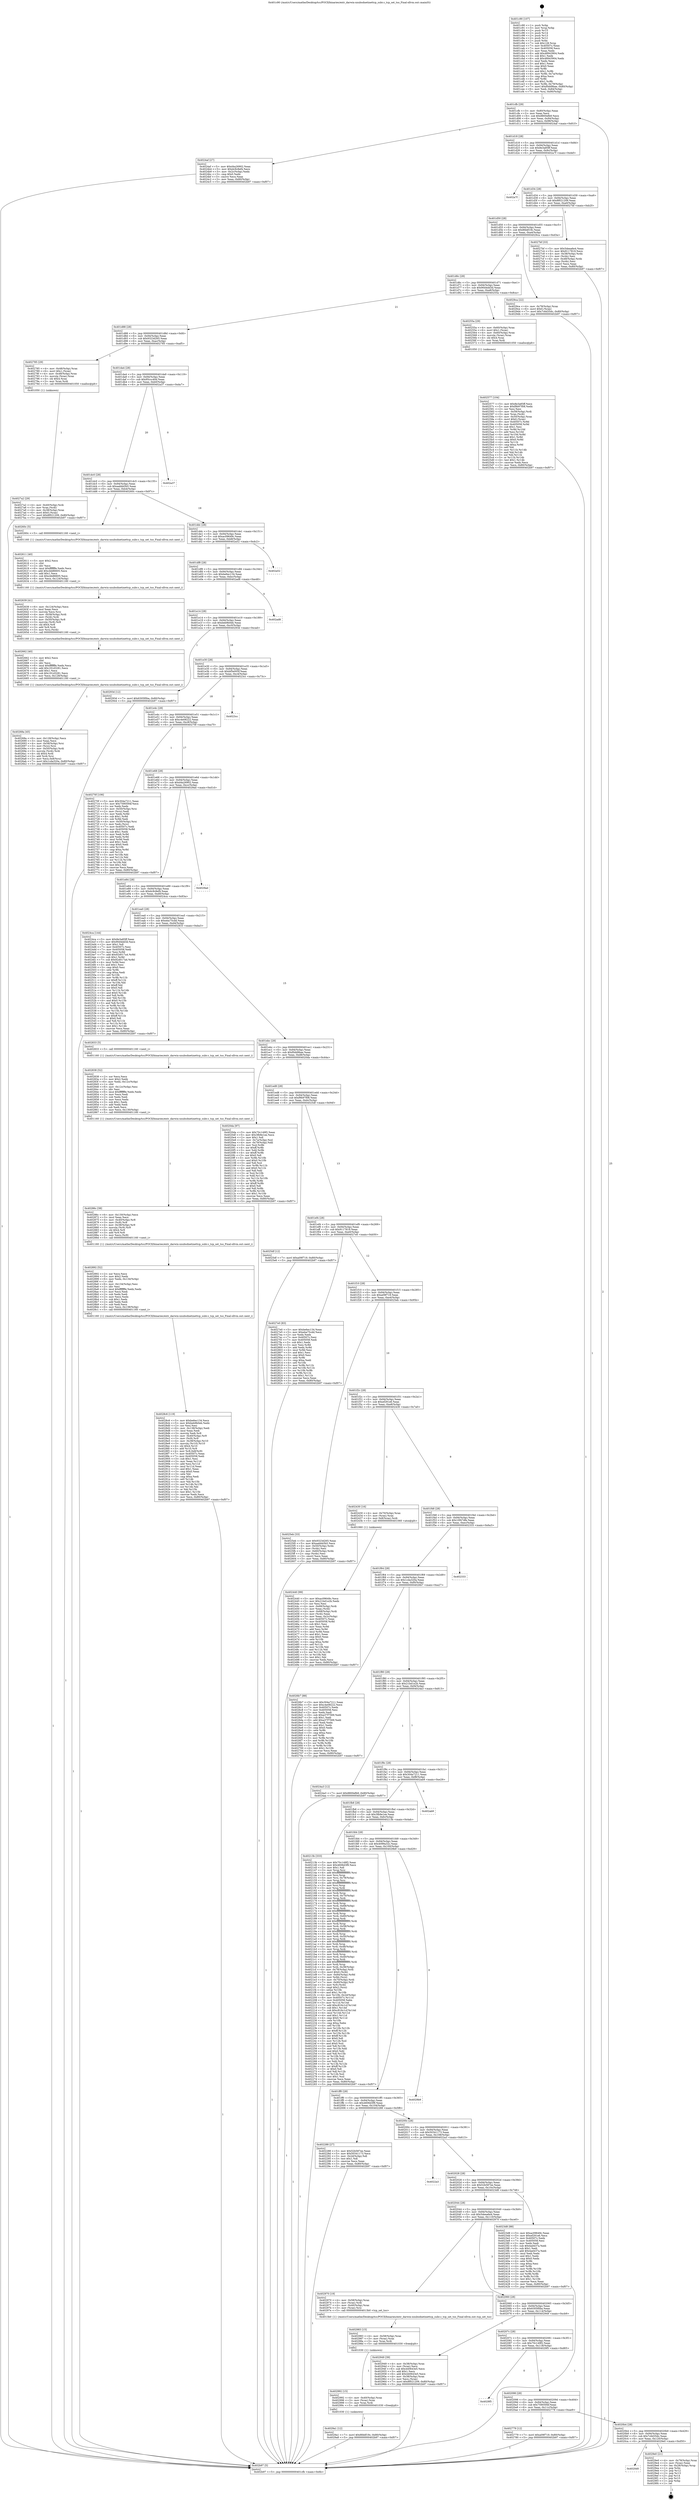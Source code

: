 digraph "0x401c90" {
  label = "0x401c90 (/mnt/c/Users/mathe/Desktop/tcc/POCII/binaries/extr_darwin-xnubsdnetinettcp_subr.c_tcp_set_tso_Final-ollvm.out::main(0))"
  labelloc = "t"
  node[shape=record]

  Entry [label="",width=0.3,height=0.3,shape=circle,fillcolor=black,style=filled]
  "0x401cfb" [label="{
     0x401cfb [29]\l
     | [instrs]\l
     &nbsp;&nbsp;0x401cfb \<+3\>: mov -0x80(%rbp),%eax\l
     &nbsp;&nbsp;0x401cfe \<+2\>: mov %eax,%ecx\l
     &nbsp;&nbsp;0x401d00 \<+6\>: sub $0x8800efb9,%ecx\l
     &nbsp;&nbsp;0x401d06 \<+6\>: mov %eax,-0x94(%rbp)\l
     &nbsp;&nbsp;0x401d0c \<+6\>: mov %ecx,-0x98(%rbp)\l
     &nbsp;&nbsp;0x401d12 \<+6\>: je 00000000004024af \<main+0x81f\>\l
  }"]
  "0x4024af" [label="{
     0x4024af [27]\l
     | [instrs]\l
     &nbsp;&nbsp;0x4024af \<+5\>: mov $0xd4a26902,%eax\l
     &nbsp;&nbsp;0x4024b4 \<+5\>: mov $0xdc9c8ef4,%ecx\l
     &nbsp;&nbsp;0x4024b9 \<+3\>: mov -0x2c(%rbp),%edx\l
     &nbsp;&nbsp;0x4024bc \<+3\>: cmp $0x0,%edx\l
     &nbsp;&nbsp;0x4024bf \<+3\>: cmove %ecx,%eax\l
     &nbsp;&nbsp;0x4024c2 \<+3\>: mov %eax,-0x80(%rbp)\l
     &nbsp;&nbsp;0x4024c5 \<+5\>: jmp 0000000000402b97 \<main+0xf07\>\l
  }"]
  "0x401d18" [label="{
     0x401d18 [28]\l
     | [instrs]\l
     &nbsp;&nbsp;0x401d18 \<+5\>: jmp 0000000000401d1d \<main+0x8d\>\l
     &nbsp;&nbsp;0x401d1d \<+6\>: mov -0x94(%rbp),%eax\l
     &nbsp;&nbsp;0x401d23 \<+5\>: sub $0x8e3a85ff,%eax\l
     &nbsp;&nbsp;0x401d28 \<+6\>: mov %eax,-0x9c(%rbp)\l
     &nbsp;&nbsp;0x401d2e \<+6\>: je 0000000000402a7f \<main+0xdef\>\l
  }"]
  Exit [label="",width=0.3,height=0.3,shape=circle,fillcolor=black,style=filled,peripheries=2]
  "0x402a7f" [label="{
     0x402a7f\l
  }", style=dashed]
  "0x401d34" [label="{
     0x401d34 [28]\l
     | [instrs]\l
     &nbsp;&nbsp;0x401d34 \<+5\>: jmp 0000000000401d39 \<main+0xa9\>\l
     &nbsp;&nbsp;0x401d39 \<+6\>: mov -0x94(%rbp),%eax\l
     &nbsp;&nbsp;0x401d3f \<+5\>: sub $0x8f021209,%eax\l
     &nbsp;&nbsp;0x401d44 \<+6\>: mov %eax,-0xa0(%rbp)\l
     &nbsp;&nbsp;0x401d4a \<+6\>: je 00000000004027bf \<main+0xb2f\>\l
  }"]
  "0x4020d0" [label="{
     0x4020d0\l
  }", style=dashed]
  "0x4027bf" [label="{
     0x4027bf [33]\l
     | [instrs]\l
     &nbsp;&nbsp;0x4027bf \<+5\>: mov $0x5deea6e4,%eax\l
     &nbsp;&nbsp;0x4027c4 \<+5\>: mov $0x9117819,%ecx\l
     &nbsp;&nbsp;0x4027c9 \<+4\>: mov -0x38(%rbp),%rdx\l
     &nbsp;&nbsp;0x4027cd \<+2\>: mov (%rdx),%esi\l
     &nbsp;&nbsp;0x4027cf \<+4\>: mov -0x48(%rbp),%rdx\l
     &nbsp;&nbsp;0x4027d3 \<+2\>: cmp (%rdx),%esi\l
     &nbsp;&nbsp;0x4027d5 \<+3\>: cmovl %ecx,%eax\l
     &nbsp;&nbsp;0x4027d8 \<+3\>: mov %eax,-0x80(%rbp)\l
     &nbsp;&nbsp;0x4027db \<+5\>: jmp 0000000000402b97 \<main+0xf07\>\l
  }"]
  "0x401d50" [label="{
     0x401d50 [28]\l
     | [instrs]\l
     &nbsp;&nbsp;0x401d50 \<+5\>: jmp 0000000000401d55 \<main+0xc5\>\l
     &nbsp;&nbsp;0x401d55 \<+6\>: mov -0x94(%rbp),%eax\l
     &nbsp;&nbsp;0x401d5b \<+5\>: sub $0x8fddf19c,%eax\l
     &nbsp;&nbsp;0x401d60 \<+6\>: mov %eax,-0xa4(%rbp)\l
     &nbsp;&nbsp;0x401d66 \<+6\>: je 00000000004029ca \<main+0xd3a\>\l
  }"]
  "0x4029e0" [label="{
     0x4029e0 [21]\l
     | [instrs]\l
     &nbsp;&nbsp;0x4029e0 \<+4\>: mov -0x78(%rbp),%rax\l
     &nbsp;&nbsp;0x4029e4 \<+2\>: mov (%rax),%eax\l
     &nbsp;&nbsp;0x4029e6 \<+4\>: lea -0x28(%rbp),%rsp\l
     &nbsp;&nbsp;0x4029ea \<+1\>: pop %rbx\l
     &nbsp;&nbsp;0x4029eb \<+2\>: pop %r12\l
     &nbsp;&nbsp;0x4029ed \<+2\>: pop %r13\l
     &nbsp;&nbsp;0x4029ef \<+2\>: pop %r14\l
     &nbsp;&nbsp;0x4029f1 \<+2\>: pop %r15\l
     &nbsp;&nbsp;0x4029f3 \<+1\>: pop %rbp\l
     &nbsp;&nbsp;0x4029f4 \<+1\>: ret\l
  }"]
  "0x4029ca" [label="{
     0x4029ca [22]\l
     | [instrs]\l
     &nbsp;&nbsp;0x4029ca \<+4\>: mov -0x78(%rbp),%rax\l
     &nbsp;&nbsp;0x4029ce \<+6\>: movl $0x0,(%rax)\l
     &nbsp;&nbsp;0x4029d4 \<+7\>: movl $0x7c6d35dc,-0x80(%rbp)\l
     &nbsp;&nbsp;0x4029db \<+5\>: jmp 0000000000402b97 \<main+0xf07\>\l
  }"]
  "0x401d6c" [label="{
     0x401d6c [28]\l
     | [instrs]\l
     &nbsp;&nbsp;0x401d6c \<+5\>: jmp 0000000000401d71 \<main+0xe1\>\l
     &nbsp;&nbsp;0x401d71 \<+6\>: mov -0x94(%rbp),%eax\l
     &nbsp;&nbsp;0x401d77 \<+5\>: sub $0x90d4dd3d,%eax\l
     &nbsp;&nbsp;0x401d7c \<+6\>: mov %eax,-0xa8(%rbp)\l
     &nbsp;&nbsp;0x401d82 \<+6\>: je 000000000040255a \<main+0x8ca\>\l
  }"]
  "0x4029a1" [label="{
     0x4029a1 [12]\l
     | [instrs]\l
     &nbsp;&nbsp;0x4029a1 \<+7\>: movl $0x8fddf19c,-0x80(%rbp)\l
     &nbsp;&nbsp;0x4029a8 \<+5\>: jmp 0000000000402b97 \<main+0xf07\>\l
  }"]
  "0x40255a" [label="{
     0x40255a [29]\l
     | [instrs]\l
     &nbsp;&nbsp;0x40255a \<+4\>: mov -0x60(%rbp),%rax\l
     &nbsp;&nbsp;0x40255e \<+6\>: movl $0x1,(%rax)\l
     &nbsp;&nbsp;0x402564 \<+4\>: mov -0x60(%rbp),%rax\l
     &nbsp;&nbsp;0x402568 \<+3\>: movslq (%rax),%rax\l
     &nbsp;&nbsp;0x40256b \<+4\>: shl $0x4,%rax\l
     &nbsp;&nbsp;0x40256f \<+3\>: mov %rax,%rdi\l
     &nbsp;&nbsp;0x402572 \<+5\>: call 0000000000401050 \<malloc@plt\>\l
     | [calls]\l
     &nbsp;&nbsp;0x401050 \{1\} (unknown)\l
  }"]
  "0x401d88" [label="{
     0x401d88 [28]\l
     | [instrs]\l
     &nbsp;&nbsp;0x401d88 \<+5\>: jmp 0000000000401d8d \<main+0xfd\>\l
     &nbsp;&nbsp;0x401d8d \<+6\>: mov -0x94(%rbp),%eax\l
     &nbsp;&nbsp;0x401d93 \<+5\>: sub $0x9323d265,%eax\l
     &nbsp;&nbsp;0x401d98 \<+6\>: mov %eax,-0xac(%rbp)\l
     &nbsp;&nbsp;0x401d9e \<+6\>: je 0000000000402785 \<main+0xaf5\>\l
  }"]
  "0x402992" [label="{
     0x402992 [15]\l
     | [instrs]\l
     &nbsp;&nbsp;0x402992 \<+4\>: mov -0x40(%rbp),%rax\l
     &nbsp;&nbsp;0x402996 \<+3\>: mov (%rax),%rax\l
     &nbsp;&nbsp;0x402999 \<+3\>: mov %rax,%rdi\l
     &nbsp;&nbsp;0x40299c \<+5\>: call 0000000000401030 \<free@plt\>\l
     | [calls]\l
     &nbsp;&nbsp;0x401030 \{1\} (unknown)\l
  }"]
  "0x402785" [label="{
     0x402785 [29]\l
     | [instrs]\l
     &nbsp;&nbsp;0x402785 \<+4\>: mov -0x48(%rbp),%rax\l
     &nbsp;&nbsp;0x402789 \<+6\>: movl $0x1,(%rax)\l
     &nbsp;&nbsp;0x40278f \<+4\>: mov -0x48(%rbp),%rax\l
     &nbsp;&nbsp;0x402793 \<+3\>: movslq (%rax),%rax\l
     &nbsp;&nbsp;0x402796 \<+4\>: shl $0x4,%rax\l
     &nbsp;&nbsp;0x40279a \<+3\>: mov %rax,%rdi\l
     &nbsp;&nbsp;0x40279d \<+5\>: call 0000000000401050 \<malloc@plt\>\l
     | [calls]\l
     &nbsp;&nbsp;0x401050 \{1\} (unknown)\l
  }"]
  "0x401da4" [label="{
     0x401da4 [28]\l
     | [instrs]\l
     &nbsp;&nbsp;0x401da4 \<+5\>: jmp 0000000000401da9 \<main+0x119\>\l
     &nbsp;&nbsp;0x401da9 \<+6\>: mov -0x94(%rbp),%eax\l
     &nbsp;&nbsp;0x401daf \<+5\>: sub $0x95ccc40d,%eax\l
     &nbsp;&nbsp;0x401db4 \<+6\>: mov %eax,-0xb0(%rbp)\l
     &nbsp;&nbsp;0x401dba \<+6\>: je 0000000000402a37 \<main+0xda7\>\l
  }"]
  "0x402983" [label="{
     0x402983 [15]\l
     | [instrs]\l
     &nbsp;&nbsp;0x402983 \<+4\>: mov -0x58(%rbp),%rax\l
     &nbsp;&nbsp;0x402987 \<+3\>: mov (%rax),%rax\l
     &nbsp;&nbsp;0x40298a \<+3\>: mov %rax,%rdi\l
     &nbsp;&nbsp;0x40298d \<+5\>: call 0000000000401030 \<free@plt\>\l
     | [calls]\l
     &nbsp;&nbsp;0x401030 \{1\} (unknown)\l
  }"]
  "0x402a37" [label="{
     0x402a37\l
  }", style=dashed]
  "0x401dc0" [label="{
     0x401dc0 [28]\l
     | [instrs]\l
     &nbsp;&nbsp;0x401dc0 \<+5\>: jmp 0000000000401dc5 \<main+0x135\>\l
     &nbsp;&nbsp;0x401dc5 \<+6\>: mov -0x94(%rbp),%eax\l
     &nbsp;&nbsp;0x401dcb \<+5\>: sub $0xaabbb5b5,%eax\l
     &nbsp;&nbsp;0x401dd0 \<+6\>: mov %eax,-0xb4(%rbp)\l
     &nbsp;&nbsp;0x401dd6 \<+6\>: je 000000000040260c \<main+0x97c\>\l
  }"]
  "0x4028c6" [label="{
     0x4028c6 [119]\l
     | [instrs]\l
     &nbsp;&nbsp;0x4028c6 \<+5\>: mov $0xbe6ec134,%ecx\l
     &nbsp;&nbsp;0x4028cb \<+5\>: mov $0xbeb9b0eb,%edx\l
     &nbsp;&nbsp;0x4028d0 \<+2\>: xor %esi,%esi\l
     &nbsp;&nbsp;0x4028d2 \<+6\>: mov -0x138(%rbp),%edi\l
     &nbsp;&nbsp;0x4028d8 \<+3\>: imul %eax,%edi\l
     &nbsp;&nbsp;0x4028db \<+3\>: movslq %edi,%r8\l
     &nbsp;&nbsp;0x4028de \<+4\>: mov -0x40(%rbp),%r9\l
     &nbsp;&nbsp;0x4028e2 \<+3\>: mov (%r9),%r9\l
     &nbsp;&nbsp;0x4028e5 \<+4\>: mov -0x38(%rbp),%r10\l
     &nbsp;&nbsp;0x4028e9 \<+3\>: movslq (%r10),%r10\l
     &nbsp;&nbsp;0x4028ec \<+4\>: shl $0x4,%r10\l
     &nbsp;&nbsp;0x4028f0 \<+3\>: add %r10,%r9\l
     &nbsp;&nbsp;0x4028f3 \<+4\>: mov %r8,0x8(%r9)\l
     &nbsp;&nbsp;0x4028f7 \<+7\>: mov 0x40507c,%eax\l
     &nbsp;&nbsp;0x4028fe \<+7\>: mov 0x405058,%edi\l
     &nbsp;&nbsp;0x402905 \<+3\>: sub $0x1,%esi\l
     &nbsp;&nbsp;0x402908 \<+3\>: mov %eax,%r11d\l
     &nbsp;&nbsp;0x40290b \<+3\>: add %esi,%r11d\l
     &nbsp;&nbsp;0x40290e \<+4\>: imul %r11d,%eax\l
     &nbsp;&nbsp;0x402912 \<+3\>: and $0x1,%eax\l
     &nbsp;&nbsp;0x402915 \<+3\>: cmp $0x0,%eax\l
     &nbsp;&nbsp;0x402918 \<+3\>: sete %bl\l
     &nbsp;&nbsp;0x40291b \<+3\>: cmp $0xa,%edi\l
     &nbsp;&nbsp;0x40291e \<+4\>: setl %r14b\l
     &nbsp;&nbsp;0x402922 \<+3\>: mov %bl,%r15b\l
     &nbsp;&nbsp;0x402925 \<+3\>: and %r14b,%r15b\l
     &nbsp;&nbsp;0x402928 \<+3\>: xor %r14b,%bl\l
     &nbsp;&nbsp;0x40292b \<+3\>: or %bl,%r15b\l
     &nbsp;&nbsp;0x40292e \<+4\>: test $0x1,%r15b\l
     &nbsp;&nbsp;0x402932 \<+3\>: cmovne %edx,%ecx\l
     &nbsp;&nbsp;0x402935 \<+3\>: mov %ecx,-0x80(%rbp)\l
     &nbsp;&nbsp;0x402938 \<+5\>: jmp 0000000000402b97 \<main+0xf07\>\l
  }"]
  "0x40260c" [label="{
     0x40260c [5]\l
     | [instrs]\l
     &nbsp;&nbsp;0x40260c \<+5\>: call 0000000000401160 \<next_i\>\l
     | [calls]\l
     &nbsp;&nbsp;0x401160 \{1\} (/mnt/c/Users/mathe/Desktop/tcc/POCII/binaries/extr_darwin-xnubsdnetinettcp_subr.c_tcp_set_tso_Final-ollvm.out::next_i)\l
  }"]
  "0x401ddc" [label="{
     0x401ddc [28]\l
     | [instrs]\l
     &nbsp;&nbsp;0x401ddc \<+5\>: jmp 0000000000401de1 \<main+0x151\>\l
     &nbsp;&nbsp;0x401de1 \<+6\>: mov -0x94(%rbp),%eax\l
     &nbsp;&nbsp;0x401de7 \<+5\>: sub $0xac09649c,%eax\l
     &nbsp;&nbsp;0x401dec \<+6\>: mov %eax,-0xb8(%rbp)\l
     &nbsp;&nbsp;0x401df2 \<+6\>: je 0000000000402a52 \<main+0xdc2\>\l
  }"]
  "0x402892" [label="{
     0x402892 [52]\l
     | [instrs]\l
     &nbsp;&nbsp;0x402892 \<+2\>: xor %ecx,%ecx\l
     &nbsp;&nbsp;0x402894 \<+5\>: mov $0x2,%edx\l
     &nbsp;&nbsp;0x402899 \<+6\>: mov %edx,-0x134(%rbp)\l
     &nbsp;&nbsp;0x40289f \<+1\>: cltd\l
     &nbsp;&nbsp;0x4028a0 \<+6\>: mov -0x134(%rbp),%esi\l
     &nbsp;&nbsp;0x4028a6 \<+2\>: idiv %esi\l
     &nbsp;&nbsp;0x4028a8 \<+6\>: imul $0xfffffffe,%edx,%edx\l
     &nbsp;&nbsp;0x4028ae \<+2\>: mov %ecx,%edi\l
     &nbsp;&nbsp;0x4028b0 \<+2\>: sub %edx,%edi\l
     &nbsp;&nbsp;0x4028b2 \<+2\>: mov %ecx,%edx\l
     &nbsp;&nbsp;0x4028b4 \<+3\>: sub $0x1,%edx\l
     &nbsp;&nbsp;0x4028b7 \<+2\>: add %edx,%edi\l
     &nbsp;&nbsp;0x4028b9 \<+2\>: sub %edi,%ecx\l
     &nbsp;&nbsp;0x4028bb \<+6\>: mov %ecx,-0x138(%rbp)\l
     &nbsp;&nbsp;0x4028c1 \<+5\>: call 0000000000401160 \<next_i\>\l
     | [calls]\l
     &nbsp;&nbsp;0x401160 \{1\} (/mnt/c/Users/mathe/Desktop/tcc/POCII/binaries/extr_darwin-xnubsdnetinettcp_subr.c_tcp_set_tso_Final-ollvm.out::next_i)\l
  }"]
  "0x402a52" [label="{
     0x402a52\l
  }", style=dashed]
  "0x401df8" [label="{
     0x401df8 [28]\l
     | [instrs]\l
     &nbsp;&nbsp;0x401df8 \<+5\>: jmp 0000000000401dfd \<main+0x16d\>\l
     &nbsp;&nbsp;0x401dfd \<+6\>: mov -0x94(%rbp),%eax\l
     &nbsp;&nbsp;0x401e03 \<+5\>: sub $0xbe6ec134,%eax\l
     &nbsp;&nbsp;0x401e08 \<+6\>: mov %eax,-0xbc(%rbp)\l
     &nbsp;&nbsp;0x401e0e \<+6\>: je 0000000000402ad8 \<main+0xe48\>\l
  }"]
  "0x40286c" [label="{
     0x40286c [38]\l
     | [instrs]\l
     &nbsp;&nbsp;0x40286c \<+6\>: mov -0x130(%rbp),%ecx\l
     &nbsp;&nbsp;0x402872 \<+3\>: imul %eax,%ecx\l
     &nbsp;&nbsp;0x402875 \<+4\>: mov -0x40(%rbp),%r8\l
     &nbsp;&nbsp;0x402879 \<+3\>: mov (%r8),%r8\l
     &nbsp;&nbsp;0x40287c \<+4\>: mov -0x38(%rbp),%r9\l
     &nbsp;&nbsp;0x402880 \<+3\>: movslq (%r9),%r9\l
     &nbsp;&nbsp;0x402883 \<+4\>: shl $0x4,%r9\l
     &nbsp;&nbsp;0x402887 \<+3\>: add %r9,%r8\l
     &nbsp;&nbsp;0x40288a \<+3\>: mov %ecx,(%r8)\l
     &nbsp;&nbsp;0x40288d \<+5\>: call 0000000000401160 \<next_i\>\l
     | [calls]\l
     &nbsp;&nbsp;0x401160 \{1\} (/mnt/c/Users/mathe/Desktop/tcc/POCII/binaries/extr_darwin-xnubsdnetinettcp_subr.c_tcp_set_tso_Final-ollvm.out::next_i)\l
  }"]
  "0x402ad8" [label="{
     0x402ad8\l
  }", style=dashed]
  "0x401e14" [label="{
     0x401e14 [28]\l
     | [instrs]\l
     &nbsp;&nbsp;0x401e14 \<+5\>: jmp 0000000000401e19 \<main+0x189\>\l
     &nbsp;&nbsp;0x401e19 \<+6\>: mov -0x94(%rbp),%eax\l
     &nbsp;&nbsp;0x401e1f \<+5\>: sub $0xbeb9b0eb,%eax\l
     &nbsp;&nbsp;0x401e24 \<+6\>: mov %eax,-0xc0(%rbp)\l
     &nbsp;&nbsp;0x401e2a \<+6\>: je 000000000040293d \<main+0xcad\>\l
  }"]
  "0x402838" [label="{
     0x402838 [52]\l
     | [instrs]\l
     &nbsp;&nbsp;0x402838 \<+2\>: xor %ecx,%ecx\l
     &nbsp;&nbsp;0x40283a \<+5\>: mov $0x2,%edx\l
     &nbsp;&nbsp;0x40283f \<+6\>: mov %edx,-0x12c(%rbp)\l
     &nbsp;&nbsp;0x402845 \<+1\>: cltd\l
     &nbsp;&nbsp;0x402846 \<+6\>: mov -0x12c(%rbp),%esi\l
     &nbsp;&nbsp;0x40284c \<+2\>: idiv %esi\l
     &nbsp;&nbsp;0x40284e \<+6\>: imul $0xfffffffe,%edx,%edx\l
     &nbsp;&nbsp;0x402854 \<+2\>: mov %ecx,%edi\l
     &nbsp;&nbsp;0x402856 \<+2\>: sub %edx,%edi\l
     &nbsp;&nbsp;0x402858 \<+2\>: mov %ecx,%edx\l
     &nbsp;&nbsp;0x40285a \<+3\>: sub $0x1,%edx\l
     &nbsp;&nbsp;0x40285d \<+2\>: add %edx,%edi\l
     &nbsp;&nbsp;0x40285f \<+2\>: sub %edi,%ecx\l
     &nbsp;&nbsp;0x402861 \<+6\>: mov %ecx,-0x130(%rbp)\l
     &nbsp;&nbsp;0x402867 \<+5\>: call 0000000000401160 \<next_i\>\l
     | [calls]\l
     &nbsp;&nbsp;0x401160 \{1\} (/mnt/c/Users/mathe/Desktop/tcc/POCII/binaries/extr_darwin-xnubsdnetinettcp_subr.c_tcp_set_tso_Final-ollvm.out::next_i)\l
  }"]
  "0x40293d" [label="{
     0x40293d [12]\l
     | [instrs]\l
     &nbsp;&nbsp;0x40293d \<+7\>: movl $0x6305f0ba,-0x80(%rbp)\l
     &nbsp;&nbsp;0x402944 \<+5\>: jmp 0000000000402b97 \<main+0xf07\>\l
  }"]
  "0x401e30" [label="{
     0x401e30 [28]\l
     | [instrs]\l
     &nbsp;&nbsp;0x401e30 \<+5\>: jmp 0000000000401e35 \<main+0x1a5\>\l
     &nbsp;&nbsp;0x401e35 \<+6\>: mov -0x94(%rbp),%eax\l
     &nbsp;&nbsp;0x401e3b \<+5\>: sub $0xbf5e005f,%eax\l
     &nbsp;&nbsp;0x401e40 \<+6\>: mov %eax,-0xc4(%rbp)\l
     &nbsp;&nbsp;0x401e46 \<+6\>: je 00000000004023cc \<main+0x73c\>\l
  }"]
  "0x4027a2" [label="{
     0x4027a2 [29]\l
     | [instrs]\l
     &nbsp;&nbsp;0x4027a2 \<+4\>: mov -0x40(%rbp),%rdi\l
     &nbsp;&nbsp;0x4027a6 \<+3\>: mov %rax,(%rdi)\l
     &nbsp;&nbsp;0x4027a9 \<+4\>: mov -0x38(%rbp),%rax\l
     &nbsp;&nbsp;0x4027ad \<+6\>: movl $0x0,(%rax)\l
     &nbsp;&nbsp;0x4027b3 \<+7\>: movl $0x8f021209,-0x80(%rbp)\l
     &nbsp;&nbsp;0x4027ba \<+5\>: jmp 0000000000402b97 \<main+0xf07\>\l
  }"]
  "0x4023cc" [label="{
     0x4023cc\l
  }", style=dashed]
  "0x401e4c" [label="{
     0x401e4c [28]\l
     | [instrs]\l
     &nbsp;&nbsp;0x401e4c \<+5\>: jmp 0000000000401e51 \<main+0x1c1\>\l
     &nbsp;&nbsp;0x401e51 \<+6\>: mov -0x94(%rbp),%eax\l
     &nbsp;&nbsp;0x401e57 \<+5\>: sub $0xc4e08222,%eax\l
     &nbsp;&nbsp;0x401e5c \<+6\>: mov %eax,-0xc8(%rbp)\l
     &nbsp;&nbsp;0x401e62 \<+6\>: je 000000000040270f \<main+0xa7f\>\l
  }"]
  "0x4020b4" [label="{
     0x4020b4 [28]\l
     | [instrs]\l
     &nbsp;&nbsp;0x4020b4 \<+5\>: jmp 00000000004020b9 \<main+0x429\>\l
     &nbsp;&nbsp;0x4020b9 \<+6\>: mov -0x94(%rbp),%eax\l
     &nbsp;&nbsp;0x4020bf \<+5\>: sub $0x7c6d35dc,%eax\l
     &nbsp;&nbsp;0x4020c4 \<+6\>: mov %eax,-0x120(%rbp)\l
     &nbsp;&nbsp;0x4020ca \<+6\>: je 00000000004029e0 \<main+0xd50\>\l
  }"]
  "0x40270f" [label="{
     0x40270f [106]\l
     | [instrs]\l
     &nbsp;&nbsp;0x40270f \<+5\>: mov $0x304a7211,%eax\l
     &nbsp;&nbsp;0x402714 \<+5\>: mov $0x7590594f,%ecx\l
     &nbsp;&nbsp;0x402719 \<+2\>: xor %edx,%edx\l
     &nbsp;&nbsp;0x40271b \<+4\>: mov -0x50(%rbp),%rsi\l
     &nbsp;&nbsp;0x40271f \<+2\>: mov (%rsi),%edi\l
     &nbsp;&nbsp;0x402721 \<+3\>: mov %edx,%r8d\l
     &nbsp;&nbsp;0x402724 \<+4\>: sub $0x1,%r8d\l
     &nbsp;&nbsp;0x402728 \<+3\>: sub %r8d,%edi\l
     &nbsp;&nbsp;0x40272b \<+4\>: mov -0x50(%rbp),%rsi\l
     &nbsp;&nbsp;0x40272f \<+2\>: mov %edi,(%rsi)\l
     &nbsp;&nbsp;0x402731 \<+7\>: mov 0x40507c,%edi\l
     &nbsp;&nbsp;0x402738 \<+8\>: mov 0x405058,%r8d\l
     &nbsp;&nbsp;0x402740 \<+3\>: sub $0x1,%edx\l
     &nbsp;&nbsp;0x402743 \<+3\>: mov %edi,%r9d\l
     &nbsp;&nbsp;0x402746 \<+3\>: add %edx,%r9d\l
     &nbsp;&nbsp;0x402749 \<+4\>: imul %r9d,%edi\l
     &nbsp;&nbsp;0x40274d \<+3\>: and $0x1,%edi\l
     &nbsp;&nbsp;0x402750 \<+3\>: cmp $0x0,%edi\l
     &nbsp;&nbsp;0x402753 \<+4\>: sete %r10b\l
     &nbsp;&nbsp;0x402757 \<+4\>: cmp $0xa,%r8d\l
     &nbsp;&nbsp;0x40275b \<+4\>: setl %r11b\l
     &nbsp;&nbsp;0x40275f \<+3\>: mov %r10b,%bl\l
     &nbsp;&nbsp;0x402762 \<+3\>: and %r11b,%bl\l
     &nbsp;&nbsp;0x402765 \<+3\>: xor %r11b,%r10b\l
     &nbsp;&nbsp;0x402768 \<+3\>: or %r10b,%bl\l
     &nbsp;&nbsp;0x40276b \<+3\>: test $0x1,%bl\l
     &nbsp;&nbsp;0x40276e \<+3\>: cmovne %ecx,%eax\l
     &nbsp;&nbsp;0x402771 \<+3\>: mov %eax,-0x80(%rbp)\l
     &nbsp;&nbsp;0x402774 \<+5\>: jmp 0000000000402b97 \<main+0xf07\>\l
  }"]
  "0x401e68" [label="{
     0x401e68 [28]\l
     | [instrs]\l
     &nbsp;&nbsp;0x401e68 \<+5\>: jmp 0000000000401e6d \<main+0x1dd\>\l
     &nbsp;&nbsp;0x401e6d \<+6\>: mov -0x94(%rbp),%eax\l
     &nbsp;&nbsp;0x401e73 \<+5\>: sub $0xd4a26902,%eax\l
     &nbsp;&nbsp;0x401e78 \<+6\>: mov %eax,-0xcc(%rbp)\l
     &nbsp;&nbsp;0x401e7e \<+6\>: je 00000000004029ad \<main+0xd1d\>\l
  }"]
  "0x402779" [label="{
     0x402779 [12]\l
     | [instrs]\l
     &nbsp;&nbsp;0x402779 \<+7\>: movl $0xa09f719,-0x80(%rbp)\l
     &nbsp;&nbsp;0x402780 \<+5\>: jmp 0000000000402b97 \<main+0xf07\>\l
  }"]
  "0x4029ad" [label="{
     0x4029ad\l
  }", style=dashed]
  "0x401e84" [label="{
     0x401e84 [28]\l
     | [instrs]\l
     &nbsp;&nbsp;0x401e84 \<+5\>: jmp 0000000000401e89 \<main+0x1f9\>\l
     &nbsp;&nbsp;0x401e89 \<+6\>: mov -0x94(%rbp),%eax\l
     &nbsp;&nbsp;0x401e8f \<+5\>: sub $0xdc9c8ef4,%eax\l
     &nbsp;&nbsp;0x401e94 \<+6\>: mov %eax,-0xd0(%rbp)\l
     &nbsp;&nbsp;0x401e9a \<+6\>: je 00000000004024ca \<main+0x83a\>\l
  }"]
  "0x402098" [label="{
     0x402098 [28]\l
     | [instrs]\l
     &nbsp;&nbsp;0x402098 \<+5\>: jmp 000000000040209d \<main+0x40d\>\l
     &nbsp;&nbsp;0x40209d \<+6\>: mov -0x94(%rbp),%eax\l
     &nbsp;&nbsp;0x4020a3 \<+5\>: sub $0x7590594f,%eax\l
     &nbsp;&nbsp;0x4020a8 \<+6\>: mov %eax,-0x11c(%rbp)\l
     &nbsp;&nbsp;0x4020ae \<+6\>: je 0000000000402779 \<main+0xae9\>\l
  }"]
  "0x4024ca" [label="{
     0x4024ca [144]\l
     | [instrs]\l
     &nbsp;&nbsp;0x4024ca \<+5\>: mov $0x8e3a85ff,%eax\l
     &nbsp;&nbsp;0x4024cf \<+5\>: mov $0x90d4dd3d,%ecx\l
     &nbsp;&nbsp;0x4024d4 \<+2\>: mov $0x1,%dl\l
     &nbsp;&nbsp;0x4024d6 \<+7\>: mov 0x40507c,%esi\l
     &nbsp;&nbsp;0x4024dd \<+7\>: mov 0x405058,%edi\l
     &nbsp;&nbsp;0x4024e4 \<+3\>: mov %esi,%r8d\l
     &nbsp;&nbsp;0x4024e7 \<+7\>: add $0x92d017a4,%r8d\l
     &nbsp;&nbsp;0x4024ee \<+4\>: sub $0x1,%r8d\l
     &nbsp;&nbsp;0x4024f2 \<+7\>: sub $0x92d017a4,%r8d\l
     &nbsp;&nbsp;0x4024f9 \<+4\>: imul %r8d,%esi\l
     &nbsp;&nbsp;0x4024fd \<+3\>: and $0x1,%esi\l
     &nbsp;&nbsp;0x402500 \<+3\>: cmp $0x0,%esi\l
     &nbsp;&nbsp;0x402503 \<+4\>: sete %r9b\l
     &nbsp;&nbsp;0x402507 \<+3\>: cmp $0xa,%edi\l
     &nbsp;&nbsp;0x40250a \<+4\>: setl %r10b\l
     &nbsp;&nbsp;0x40250e \<+3\>: mov %r9b,%r11b\l
     &nbsp;&nbsp;0x402511 \<+4\>: xor $0xff,%r11b\l
     &nbsp;&nbsp;0x402515 \<+3\>: mov %r10b,%bl\l
     &nbsp;&nbsp;0x402518 \<+3\>: xor $0xff,%bl\l
     &nbsp;&nbsp;0x40251b \<+3\>: xor $0x0,%dl\l
     &nbsp;&nbsp;0x40251e \<+3\>: mov %r11b,%r14b\l
     &nbsp;&nbsp;0x402521 \<+4\>: and $0x0,%r14b\l
     &nbsp;&nbsp;0x402525 \<+3\>: and %dl,%r9b\l
     &nbsp;&nbsp;0x402528 \<+3\>: mov %bl,%r15b\l
     &nbsp;&nbsp;0x40252b \<+4\>: and $0x0,%r15b\l
     &nbsp;&nbsp;0x40252f \<+3\>: and %dl,%r10b\l
     &nbsp;&nbsp;0x402532 \<+3\>: or %r9b,%r14b\l
     &nbsp;&nbsp;0x402535 \<+3\>: or %r10b,%r15b\l
     &nbsp;&nbsp;0x402538 \<+3\>: xor %r15b,%r14b\l
     &nbsp;&nbsp;0x40253b \<+3\>: or %bl,%r11b\l
     &nbsp;&nbsp;0x40253e \<+4\>: xor $0xff,%r11b\l
     &nbsp;&nbsp;0x402542 \<+3\>: or $0x0,%dl\l
     &nbsp;&nbsp;0x402545 \<+3\>: and %dl,%r11b\l
     &nbsp;&nbsp;0x402548 \<+3\>: or %r11b,%r14b\l
     &nbsp;&nbsp;0x40254b \<+4\>: test $0x1,%r14b\l
     &nbsp;&nbsp;0x40254f \<+3\>: cmovne %ecx,%eax\l
     &nbsp;&nbsp;0x402552 \<+3\>: mov %eax,-0x80(%rbp)\l
     &nbsp;&nbsp;0x402555 \<+5\>: jmp 0000000000402b97 \<main+0xf07\>\l
  }"]
  "0x401ea0" [label="{
     0x401ea0 [28]\l
     | [instrs]\l
     &nbsp;&nbsp;0x401ea0 \<+5\>: jmp 0000000000401ea5 \<main+0x215\>\l
     &nbsp;&nbsp;0x401ea5 \<+6\>: mov -0x94(%rbp),%eax\l
     &nbsp;&nbsp;0x401eab \<+5\>: sub $0xeba75cdd,%eax\l
     &nbsp;&nbsp;0x401eb0 \<+6\>: mov %eax,-0xd4(%rbp)\l
     &nbsp;&nbsp;0x401eb6 \<+6\>: je 0000000000402833 \<main+0xba3\>\l
  }"]
  "0x4029f5" [label="{
     0x4029f5\l
  }", style=dashed]
  "0x402833" [label="{
     0x402833 [5]\l
     | [instrs]\l
     &nbsp;&nbsp;0x402833 \<+5\>: call 0000000000401160 \<next_i\>\l
     | [calls]\l
     &nbsp;&nbsp;0x401160 \{1\} (/mnt/c/Users/mathe/Desktop/tcc/POCII/binaries/extr_darwin-xnubsdnetinettcp_subr.c_tcp_set_tso_Final-ollvm.out::next_i)\l
  }"]
  "0x401ebc" [label="{
     0x401ebc [28]\l
     | [instrs]\l
     &nbsp;&nbsp;0x401ebc \<+5\>: jmp 0000000000401ec1 \<main+0x231\>\l
     &nbsp;&nbsp;0x401ec1 \<+6\>: mov -0x94(%rbp),%eax\l
     &nbsp;&nbsp;0x401ec7 \<+5\>: sub $0xf0dd9bae,%eax\l
     &nbsp;&nbsp;0x401ecc \<+6\>: mov %eax,-0xd8(%rbp)\l
     &nbsp;&nbsp;0x401ed2 \<+6\>: je 00000000004020da \<main+0x44a\>\l
  }"]
  "0x40207c" [label="{
     0x40207c [28]\l
     | [instrs]\l
     &nbsp;&nbsp;0x40207c \<+5\>: jmp 0000000000402081 \<main+0x3f1\>\l
     &nbsp;&nbsp;0x402081 \<+6\>: mov -0x94(%rbp),%eax\l
     &nbsp;&nbsp;0x402087 \<+5\>: sub $0x70c149f2,%eax\l
     &nbsp;&nbsp;0x40208c \<+6\>: mov %eax,-0x118(%rbp)\l
     &nbsp;&nbsp;0x402092 \<+6\>: je 00000000004029f5 \<main+0xd65\>\l
  }"]
  "0x4020da" [label="{
     0x4020da [97]\l
     | [instrs]\l
     &nbsp;&nbsp;0x4020da \<+5\>: mov $0x70c149f2,%eax\l
     &nbsp;&nbsp;0x4020df \<+5\>: mov $0x3fb9e1ee,%ecx\l
     &nbsp;&nbsp;0x4020e4 \<+2\>: mov $0x1,%dl\l
     &nbsp;&nbsp;0x4020e6 \<+4\>: mov -0x7a(%rbp),%sil\l
     &nbsp;&nbsp;0x4020ea \<+4\>: mov -0x79(%rbp),%dil\l
     &nbsp;&nbsp;0x4020ee \<+3\>: mov %sil,%r8b\l
     &nbsp;&nbsp;0x4020f1 \<+4\>: xor $0xff,%r8b\l
     &nbsp;&nbsp;0x4020f5 \<+3\>: mov %dil,%r9b\l
     &nbsp;&nbsp;0x4020f8 \<+4\>: xor $0xff,%r9b\l
     &nbsp;&nbsp;0x4020fc \<+3\>: xor $0x0,%dl\l
     &nbsp;&nbsp;0x4020ff \<+3\>: mov %r8b,%r10b\l
     &nbsp;&nbsp;0x402102 \<+4\>: and $0x0,%r10b\l
     &nbsp;&nbsp;0x402106 \<+3\>: and %dl,%sil\l
     &nbsp;&nbsp;0x402109 \<+3\>: mov %r9b,%r11b\l
     &nbsp;&nbsp;0x40210c \<+4\>: and $0x0,%r11b\l
     &nbsp;&nbsp;0x402110 \<+3\>: and %dl,%dil\l
     &nbsp;&nbsp;0x402113 \<+3\>: or %sil,%r10b\l
     &nbsp;&nbsp;0x402116 \<+3\>: or %dil,%r11b\l
     &nbsp;&nbsp;0x402119 \<+3\>: xor %r11b,%r10b\l
     &nbsp;&nbsp;0x40211c \<+3\>: or %r9b,%r8b\l
     &nbsp;&nbsp;0x40211f \<+4\>: xor $0xff,%r8b\l
     &nbsp;&nbsp;0x402123 \<+3\>: or $0x0,%dl\l
     &nbsp;&nbsp;0x402126 \<+3\>: and %dl,%r8b\l
     &nbsp;&nbsp;0x402129 \<+3\>: or %r8b,%r10b\l
     &nbsp;&nbsp;0x40212c \<+4\>: test $0x1,%r10b\l
     &nbsp;&nbsp;0x402130 \<+3\>: cmovne %ecx,%eax\l
     &nbsp;&nbsp;0x402133 \<+3\>: mov %eax,-0x80(%rbp)\l
     &nbsp;&nbsp;0x402136 \<+5\>: jmp 0000000000402b97 \<main+0xf07\>\l
  }"]
  "0x401ed8" [label="{
     0x401ed8 [28]\l
     | [instrs]\l
     &nbsp;&nbsp;0x401ed8 \<+5\>: jmp 0000000000401edd \<main+0x24d\>\l
     &nbsp;&nbsp;0x401edd \<+6\>: mov -0x94(%rbp),%eax\l
     &nbsp;&nbsp;0x401ee3 \<+5\>: sub $0xf9b97f08,%eax\l
     &nbsp;&nbsp;0x401ee8 \<+6\>: mov %eax,-0xdc(%rbp)\l
     &nbsp;&nbsp;0x401eee \<+6\>: je 00000000004025df \<main+0x94f\>\l
  }"]
  "0x402b97" [label="{
     0x402b97 [5]\l
     | [instrs]\l
     &nbsp;&nbsp;0x402b97 \<+5\>: jmp 0000000000401cfb \<main+0x6b\>\l
  }"]
  "0x401c90" [label="{
     0x401c90 [107]\l
     | [instrs]\l
     &nbsp;&nbsp;0x401c90 \<+1\>: push %rbp\l
     &nbsp;&nbsp;0x401c91 \<+3\>: mov %rsp,%rbp\l
     &nbsp;&nbsp;0x401c94 \<+2\>: push %r15\l
     &nbsp;&nbsp;0x401c96 \<+2\>: push %r14\l
     &nbsp;&nbsp;0x401c98 \<+2\>: push %r13\l
     &nbsp;&nbsp;0x401c9a \<+2\>: push %r12\l
     &nbsp;&nbsp;0x401c9c \<+1\>: push %rbx\l
     &nbsp;&nbsp;0x401c9d \<+7\>: sub $0x128,%rsp\l
     &nbsp;&nbsp;0x401ca4 \<+7\>: mov 0x40507c,%eax\l
     &nbsp;&nbsp;0x401cab \<+7\>: mov 0x405058,%ecx\l
     &nbsp;&nbsp;0x401cb2 \<+2\>: mov %eax,%edx\l
     &nbsp;&nbsp;0x401cb4 \<+6\>: add $0x48943904,%edx\l
     &nbsp;&nbsp;0x401cba \<+3\>: sub $0x1,%edx\l
     &nbsp;&nbsp;0x401cbd \<+6\>: sub $0x48943904,%edx\l
     &nbsp;&nbsp;0x401cc3 \<+3\>: imul %edx,%eax\l
     &nbsp;&nbsp;0x401cc6 \<+3\>: and $0x1,%eax\l
     &nbsp;&nbsp;0x401cc9 \<+3\>: cmp $0x0,%eax\l
     &nbsp;&nbsp;0x401ccc \<+4\>: sete %r8b\l
     &nbsp;&nbsp;0x401cd0 \<+4\>: and $0x1,%r8b\l
     &nbsp;&nbsp;0x401cd4 \<+4\>: mov %r8b,-0x7a(%rbp)\l
     &nbsp;&nbsp;0x401cd8 \<+3\>: cmp $0xa,%ecx\l
     &nbsp;&nbsp;0x401cdb \<+4\>: setl %r8b\l
     &nbsp;&nbsp;0x401cdf \<+4\>: and $0x1,%r8b\l
     &nbsp;&nbsp;0x401ce3 \<+4\>: mov %r8b,-0x79(%rbp)\l
     &nbsp;&nbsp;0x401ce7 \<+7\>: movl $0xf0dd9bae,-0x80(%rbp)\l
     &nbsp;&nbsp;0x401cee \<+6\>: mov %edi,-0x84(%rbp)\l
     &nbsp;&nbsp;0x401cf4 \<+7\>: mov %rsi,-0x90(%rbp)\l
  }"]
  "0x402949" [label="{
     0x402949 [39]\l
     | [instrs]\l
     &nbsp;&nbsp;0x402949 \<+4\>: mov -0x38(%rbp),%rax\l
     &nbsp;&nbsp;0x40294d \<+2\>: mov (%rax),%ecx\l
     &nbsp;&nbsp;0x40294f \<+6\>: sub $0x440643e5,%ecx\l
     &nbsp;&nbsp;0x402955 \<+3\>: add $0x1,%ecx\l
     &nbsp;&nbsp;0x402958 \<+6\>: add $0x440643e5,%ecx\l
     &nbsp;&nbsp;0x40295e \<+4\>: mov -0x38(%rbp),%rax\l
     &nbsp;&nbsp;0x402962 \<+2\>: mov %ecx,(%rax)\l
     &nbsp;&nbsp;0x402964 \<+7\>: movl $0x8f021209,-0x80(%rbp)\l
     &nbsp;&nbsp;0x40296b \<+5\>: jmp 0000000000402b97 \<main+0xf07\>\l
  }"]
  "0x4025df" [label="{
     0x4025df [12]\l
     | [instrs]\l
     &nbsp;&nbsp;0x4025df \<+7\>: movl $0xa09f719,-0x80(%rbp)\l
     &nbsp;&nbsp;0x4025e6 \<+5\>: jmp 0000000000402b97 \<main+0xf07\>\l
  }"]
  "0x401ef4" [label="{
     0x401ef4 [28]\l
     | [instrs]\l
     &nbsp;&nbsp;0x401ef4 \<+5\>: jmp 0000000000401ef9 \<main+0x269\>\l
     &nbsp;&nbsp;0x401ef9 \<+6\>: mov -0x94(%rbp),%eax\l
     &nbsp;&nbsp;0x401eff \<+5\>: sub $0x9117819,%eax\l
     &nbsp;&nbsp;0x401f04 \<+6\>: mov %eax,-0xe0(%rbp)\l
     &nbsp;&nbsp;0x401f0a \<+6\>: je 00000000004027e0 \<main+0xb50\>\l
  }"]
  "0x402060" [label="{
     0x402060 [28]\l
     | [instrs]\l
     &nbsp;&nbsp;0x402060 \<+5\>: jmp 0000000000402065 \<main+0x3d5\>\l
     &nbsp;&nbsp;0x402065 \<+6\>: mov -0x94(%rbp),%eax\l
     &nbsp;&nbsp;0x40206b \<+5\>: sub $0x6305f0ba,%eax\l
     &nbsp;&nbsp;0x402070 \<+6\>: mov %eax,-0x114(%rbp)\l
     &nbsp;&nbsp;0x402076 \<+6\>: je 0000000000402949 \<main+0xcb9\>\l
  }"]
  "0x4027e0" [label="{
     0x4027e0 [83]\l
     | [instrs]\l
     &nbsp;&nbsp;0x4027e0 \<+5\>: mov $0xbe6ec134,%eax\l
     &nbsp;&nbsp;0x4027e5 \<+5\>: mov $0xeba75cdd,%ecx\l
     &nbsp;&nbsp;0x4027ea \<+2\>: xor %edx,%edx\l
     &nbsp;&nbsp;0x4027ec \<+7\>: mov 0x40507c,%esi\l
     &nbsp;&nbsp;0x4027f3 \<+7\>: mov 0x405058,%edi\l
     &nbsp;&nbsp;0x4027fa \<+3\>: sub $0x1,%edx\l
     &nbsp;&nbsp;0x4027fd \<+3\>: mov %esi,%r8d\l
     &nbsp;&nbsp;0x402800 \<+3\>: add %edx,%r8d\l
     &nbsp;&nbsp;0x402803 \<+4\>: imul %r8d,%esi\l
     &nbsp;&nbsp;0x402807 \<+3\>: and $0x1,%esi\l
     &nbsp;&nbsp;0x40280a \<+3\>: cmp $0x0,%esi\l
     &nbsp;&nbsp;0x40280d \<+4\>: sete %r9b\l
     &nbsp;&nbsp;0x402811 \<+3\>: cmp $0xa,%edi\l
     &nbsp;&nbsp;0x402814 \<+4\>: setl %r10b\l
     &nbsp;&nbsp;0x402818 \<+3\>: mov %r9b,%r11b\l
     &nbsp;&nbsp;0x40281b \<+3\>: and %r10b,%r11b\l
     &nbsp;&nbsp;0x40281e \<+3\>: xor %r10b,%r9b\l
     &nbsp;&nbsp;0x402821 \<+3\>: or %r9b,%r11b\l
     &nbsp;&nbsp;0x402824 \<+4\>: test $0x1,%r11b\l
     &nbsp;&nbsp;0x402828 \<+3\>: cmovne %ecx,%eax\l
     &nbsp;&nbsp;0x40282b \<+3\>: mov %eax,-0x80(%rbp)\l
     &nbsp;&nbsp;0x40282e \<+5\>: jmp 0000000000402b97 \<main+0xf07\>\l
  }"]
  "0x401f10" [label="{
     0x401f10 [28]\l
     | [instrs]\l
     &nbsp;&nbsp;0x401f10 \<+5\>: jmp 0000000000401f15 \<main+0x285\>\l
     &nbsp;&nbsp;0x401f15 \<+6\>: mov -0x94(%rbp),%eax\l
     &nbsp;&nbsp;0x401f1b \<+5\>: sub $0xa09f719,%eax\l
     &nbsp;&nbsp;0x401f20 \<+6\>: mov %eax,-0xe4(%rbp)\l
     &nbsp;&nbsp;0x401f26 \<+6\>: je 00000000004025eb \<main+0x95b\>\l
  }"]
  "0x402970" [label="{
     0x402970 [19]\l
     | [instrs]\l
     &nbsp;&nbsp;0x402970 \<+4\>: mov -0x58(%rbp),%rax\l
     &nbsp;&nbsp;0x402974 \<+3\>: mov (%rax),%rdi\l
     &nbsp;&nbsp;0x402977 \<+4\>: mov -0x40(%rbp),%rax\l
     &nbsp;&nbsp;0x40297b \<+3\>: mov (%rax),%rsi\l
     &nbsp;&nbsp;0x40297e \<+5\>: call 00000000004013b0 \<tcp_set_tso\>\l
     | [calls]\l
     &nbsp;&nbsp;0x4013b0 \{1\} (/mnt/c/Users/mathe/Desktop/tcc/POCII/binaries/extr_darwin-xnubsdnetinettcp_subr.c_tcp_set_tso_Final-ollvm.out::tcp_set_tso)\l
  }"]
  "0x4025eb" [label="{
     0x4025eb [33]\l
     | [instrs]\l
     &nbsp;&nbsp;0x4025eb \<+5\>: mov $0x9323d265,%eax\l
     &nbsp;&nbsp;0x4025f0 \<+5\>: mov $0xaabbb5b5,%ecx\l
     &nbsp;&nbsp;0x4025f5 \<+4\>: mov -0x50(%rbp),%rdx\l
     &nbsp;&nbsp;0x4025f9 \<+2\>: mov (%rdx),%esi\l
     &nbsp;&nbsp;0x4025fb \<+4\>: mov -0x60(%rbp),%rdx\l
     &nbsp;&nbsp;0x4025ff \<+2\>: cmp (%rdx),%esi\l
     &nbsp;&nbsp;0x402601 \<+3\>: cmovl %ecx,%eax\l
     &nbsp;&nbsp;0x402604 \<+3\>: mov %eax,-0x80(%rbp)\l
     &nbsp;&nbsp;0x402607 \<+5\>: jmp 0000000000402b97 \<main+0xf07\>\l
  }"]
  "0x401f2c" [label="{
     0x401f2c [28]\l
     | [instrs]\l
     &nbsp;&nbsp;0x401f2c \<+5\>: jmp 0000000000401f31 \<main+0x2a1\>\l
     &nbsp;&nbsp;0x401f31 \<+6\>: mov -0x94(%rbp),%eax\l
     &nbsp;&nbsp;0x401f37 \<+5\>: sub $0xef291e6,%eax\l
     &nbsp;&nbsp;0x401f3c \<+6\>: mov %eax,-0xe8(%rbp)\l
     &nbsp;&nbsp;0x401f42 \<+6\>: je 0000000000402430 \<main+0x7a0\>\l
  }"]
  "0x40268a" [label="{
     0x40268a [45]\l
     | [instrs]\l
     &nbsp;&nbsp;0x40268a \<+6\>: mov -0x128(%rbp),%ecx\l
     &nbsp;&nbsp;0x402690 \<+3\>: imul %eax,%ecx\l
     &nbsp;&nbsp;0x402693 \<+4\>: mov -0x58(%rbp),%rsi\l
     &nbsp;&nbsp;0x402697 \<+3\>: mov (%rsi),%rsi\l
     &nbsp;&nbsp;0x40269a \<+4\>: mov -0x50(%rbp),%rdi\l
     &nbsp;&nbsp;0x40269e \<+3\>: movslq (%rdi),%rdi\l
     &nbsp;&nbsp;0x4026a1 \<+4\>: shl $0x4,%rdi\l
     &nbsp;&nbsp;0x4026a5 \<+3\>: add %rdi,%rsi\l
     &nbsp;&nbsp;0x4026a8 \<+3\>: mov %ecx,0x8(%rsi)\l
     &nbsp;&nbsp;0x4026ab \<+7\>: movl $0x1cda320a,-0x80(%rbp)\l
     &nbsp;&nbsp;0x4026b2 \<+5\>: jmp 0000000000402b97 \<main+0xf07\>\l
  }"]
  "0x402430" [label="{
     0x402430 [16]\l
     | [instrs]\l
     &nbsp;&nbsp;0x402430 \<+4\>: mov -0x70(%rbp),%rax\l
     &nbsp;&nbsp;0x402434 \<+3\>: mov (%rax),%rax\l
     &nbsp;&nbsp;0x402437 \<+4\>: mov 0x8(%rax),%rdi\l
     &nbsp;&nbsp;0x40243b \<+5\>: call 0000000000401060 \<atoi@plt\>\l
     | [calls]\l
     &nbsp;&nbsp;0x401060 \{1\} (unknown)\l
  }"]
  "0x401f48" [label="{
     0x401f48 [28]\l
     | [instrs]\l
     &nbsp;&nbsp;0x401f48 \<+5\>: jmp 0000000000401f4d \<main+0x2bd\>\l
     &nbsp;&nbsp;0x401f4d \<+6\>: mov -0x94(%rbp),%eax\l
     &nbsp;&nbsp;0x401f53 \<+5\>: sub $0x10f47dfe,%eax\l
     &nbsp;&nbsp;0x401f58 \<+6\>: mov %eax,-0xec(%rbp)\l
     &nbsp;&nbsp;0x401f5e \<+6\>: je 0000000000402333 \<main+0x6a3\>\l
  }"]
  "0x402662" [label="{
     0x402662 [40]\l
     | [instrs]\l
     &nbsp;&nbsp;0x402662 \<+5\>: mov $0x2,%ecx\l
     &nbsp;&nbsp;0x402667 \<+1\>: cltd\l
     &nbsp;&nbsp;0x402668 \<+2\>: idiv %ecx\l
     &nbsp;&nbsp;0x40266a \<+6\>: imul $0xfffffffe,%edx,%ecx\l
     &nbsp;&nbsp;0x402670 \<+6\>: add $0x191d3281,%ecx\l
     &nbsp;&nbsp;0x402676 \<+3\>: add $0x1,%ecx\l
     &nbsp;&nbsp;0x402679 \<+6\>: sub $0x191d3281,%ecx\l
     &nbsp;&nbsp;0x40267f \<+6\>: mov %ecx,-0x128(%rbp)\l
     &nbsp;&nbsp;0x402685 \<+5\>: call 0000000000401160 \<next_i\>\l
     | [calls]\l
     &nbsp;&nbsp;0x401160 \{1\} (/mnt/c/Users/mathe/Desktop/tcc/POCII/binaries/extr_darwin-xnubsdnetinettcp_subr.c_tcp_set_tso_Final-ollvm.out::next_i)\l
  }"]
  "0x402333" [label="{
     0x402333\l
  }", style=dashed]
  "0x401f64" [label="{
     0x401f64 [28]\l
     | [instrs]\l
     &nbsp;&nbsp;0x401f64 \<+5\>: jmp 0000000000401f69 \<main+0x2d9\>\l
     &nbsp;&nbsp;0x401f69 \<+6\>: mov -0x94(%rbp),%eax\l
     &nbsp;&nbsp;0x401f6f \<+5\>: sub $0x1cda320a,%eax\l
     &nbsp;&nbsp;0x401f74 \<+6\>: mov %eax,-0xf0(%rbp)\l
     &nbsp;&nbsp;0x401f7a \<+6\>: je 00000000004026b7 \<main+0xa27\>\l
  }"]
  "0x402639" [label="{
     0x402639 [41]\l
     | [instrs]\l
     &nbsp;&nbsp;0x402639 \<+6\>: mov -0x124(%rbp),%ecx\l
     &nbsp;&nbsp;0x40263f \<+3\>: imul %eax,%ecx\l
     &nbsp;&nbsp;0x402642 \<+3\>: movslq %ecx,%rsi\l
     &nbsp;&nbsp;0x402645 \<+4\>: mov -0x58(%rbp),%rdi\l
     &nbsp;&nbsp;0x402649 \<+3\>: mov (%rdi),%rdi\l
     &nbsp;&nbsp;0x40264c \<+4\>: mov -0x50(%rbp),%r8\l
     &nbsp;&nbsp;0x402650 \<+3\>: movslq (%r8),%r8\l
     &nbsp;&nbsp;0x402653 \<+4\>: shl $0x4,%r8\l
     &nbsp;&nbsp;0x402657 \<+3\>: add %r8,%rdi\l
     &nbsp;&nbsp;0x40265a \<+3\>: mov %rsi,(%rdi)\l
     &nbsp;&nbsp;0x40265d \<+5\>: call 0000000000401160 \<next_i\>\l
     | [calls]\l
     &nbsp;&nbsp;0x401160 \{1\} (/mnt/c/Users/mathe/Desktop/tcc/POCII/binaries/extr_darwin-xnubsdnetinettcp_subr.c_tcp_set_tso_Final-ollvm.out::next_i)\l
  }"]
  "0x4026b7" [label="{
     0x4026b7 [88]\l
     | [instrs]\l
     &nbsp;&nbsp;0x4026b7 \<+5\>: mov $0x304a7211,%eax\l
     &nbsp;&nbsp;0x4026bc \<+5\>: mov $0xc4e08222,%ecx\l
     &nbsp;&nbsp;0x4026c1 \<+7\>: mov 0x40507c,%edx\l
     &nbsp;&nbsp;0x4026c8 \<+7\>: mov 0x405058,%esi\l
     &nbsp;&nbsp;0x4026cf \<+2\>: mov %edx,%edi\l
     &nbsp;&nbsp;0x4026d1 \<+6\>: sub $0xa37f7569,%edi\l
     &nbsp;&nbsp;0x4026d7 \<+3\>: sub $0x1,%edi\l
     &nbsp;&nbsp;0x4026da \<+6\>: add $0xa37f7569,%edi\l
     &nbsp;&nbsp;0x4026e0 \<+3\>: imul %edi,%edx\l
     &nbsp;&nbsp;0x4026e3 \<+3\>: and $0x1,%edx\l
     &nbsp;&nbsp;0x4026e6 \<+3\>: cmp $0x0,%edx\l
     &nbsp;&nbsp;0x4026e9 \<+4\>: sete %r8b\l
     &nbsp;&nbsp;0x4026ed \<+3\>: cmp $0xa,%esi\l
     &nbsp;&nbsp;0x4026f0 \<+4\>: setl %r9b\l
     &nbsp;&nbsp;0x4026f4 \<+3\>: mov %r8b,%r10b\l
     &nbsp;&nbsp;0x4026f7 \<+3\>: and %r9b,%r10b\l
     &nbsp;&nbsp;0x4026fa \<+3\>: xor %r9b,%r8b\l
     &nbsp;&nbsp;0x4026fd \<+3\>: or %r8b,%r10b\l
     &nbsp;&nbsp;0x402700 \<+4\>: test $0x1,%r10b\l
     &nbsp;&nbsp;0x402704 \<+3\>: cmovne %ecx,%eax\l
     &nbsp;&nbsp;0x402707 \<+3\>: mov %eax,-0x80(%rbp)\l
     &nbsp;&nbsp;0x40270a \<+5\>: jmp 0000000000402b97 \<main+0xf07\>\l
  }"]
  "0x401f80" [label="{
     0x401f80 [28]\l
     | [instrs]\l
     &nbsp;&nbsp;0x401f80 \<+5\>: jmp 0000000000401f85 \<main+0x2f5\>\l
     &nbsp;&nbsp;0x401f85 \<+6\>: mov -0x94(%rbp),%eax\l
     &nbsp;&nbsp;0x401f8b \<+5\>: sub $0x21bd1e2b,%eax\l
     &nbsp;&nbsp;0x401f90 \<+6\>: mov %eax,-0xf4(%rbp)\l
     &nbsp;&nbsp;0x401f96 \<+6\>: je 00000000004024a3 \<main+0x813\>\l
  }"]
  "0x402611" [label="{
     0x402611 [40]\l
     | [instrs]\l
     &nbsp;&nbsp;0x402611 \<+5\>: mov $0x2,%ecx\l
     &nbsp;&nbsp;0x402616 \<+1\>: cltd\l
     &nbsp;&nbsp;0x402617 \<+2\>: idiv %ecx\l
     &nbsp;&nbsp;0x402619 \<+6\>: imul $0xfffffffe,%edx,%ecx\l
     &nbsp;&nbsp;0x40261f \<+6\>: add $0xcbb86605,%ecx\l
     &nbsp;&nbsp;0x402625 \<+3\>: add $0x1,%ecx\l
     &nbsp;&nbsp;0x402628 \<+6\>: sub $0xcbb86605,%ecx\l
     &nbsp;&nbsp;0x40262e \<+6\>: mov %ecx,-0x124(%rbp)\l
     &nbsp;&nbsp;0x402634 \<+5\>: call 0000000000401160 \<next_i\>\l
     | [calls]\l
     &nbsp;&nbsp;0x401160 \{1\} (/mnt/c/Users/mathe/Desktop/tcc/POCII/binaries/extr_darwin-xnubsdnetinettcp_subr.c_tcp_set_tso_Final-ollvm.out::next_i)\l
  }"]
  "0x4024a3" [label="{
     0x4024a3 [12]\l
     | [instrs]\l
     &nbsp;&nbsp;0x4024a3 \<+7\>: movl $0x8800efb9,-0x80(%rbp)\l
     &nbsp;&nbsp;0x4024aa \<+5\>: jmp 0000000000402b97 \<main+0xf07\>\l
  }"]
  "0x401f9c" [label="{
     0x401f9c [28]\l
     | [instrs]\l
     &nbsp;&nbsp;0x401f9c \<+5\>: jmp 0000000000401fa1 \<main+0x311\>\l
     &nbsp;&nbsp;0x401fa1 \<+6\>: mov -0x94(%rbp),%eax\l
     &nbsp;&nbsp;0x401fa7 \<+5\>: sub $0x304a7211,%eax\l
     &nbsp;&nbsp;0x401fac \<+6\>: mov %eax,-0xf8(%rbp)\l
     &nbsp;&nbsp;0x401fb2 \<+6\>: je 0000000000402ab9 \<main+0xe29\>\l
  }"]
  "0x402577" [label="{
     0x402577 [104]\l
     | [instrs]\l
     &nbsp;&nbsp;0x402577 \<+5\>: mov $0x8e3a85ff,%ecx\l
     &nbsp;&nbsp;0x40257c \<+5\>: mov $0xf9b97f08,%edx\l
     &nbsp;&nbsp;0x402581 \<+2\>: xor %esi,%esi\l
     &nbsp;&nbsp;0x402583 \<+4\>: mov -0x58(%rbp),%rdi\l
     &nbsp;&nbsp;0x402587 \<+3\>: mov %rax,(%rdi)\l
     &nbsp;&nbsp;0x40258a \<+4\>: mov -0x50(%rbp),%rax\l
     &nbsp;&nbsp;0x40258e \<+6\>: movl $0x0,(%rax)\l
     &nbsp;&nbsp;0x402594 \<+8\>: mov 0x40507c,%r8d\l
     &nbsp;&nbsp;0x40259c \<+8\>: mov 0x405058,%r9d\l
     &nbsp;&nbsp;0x4025a4 \<+3\>: sub $0x1,%esi\l
     &nbsp;&nbsp;0x4025a7 \<+3\>: mov %r8d,%r10d\l
     &nbsp;&nbsp;0x4025aa \<+3\>: add %esi,%r10d\l
     &nbsp;&nbsp;0x4025ad \<+4\>: imul %r10d,%r8d\l
     &nbsp;&nbsp;0x4025b1 \<+4\>: and $0x1,%r8d\l
     &nbsp;&nbsp;0x4025b5 \<+4\>: cmp $0x0,%r8d\l
     &nbsp;&nbsp;0x4025b9 \<+4\>: sete %r11b\l
     &nbsp;&nbsp;0x4025bd \<+4\>: cmp $0xa,%r9d\l
     &nbsp;&nbsp;0x4025c1 \<+3\>: setl %bl\l
     &nbsp;&nbsp;0x4025c4 \<+3\>: mov %r11b,%r14b\l
     &nbsp;&nbsp;0x4025c7 \<+3\>: and %bl,%r14b\l
     &nbsp;&nbsp;0x4025ca \<+3\>: xor %bl,%r11b\l
     &nbsp;&nbsp;0x4025cd \<+3\>: or %r11b,%r14b\l
     &nbsp;&nbsp;0x4025d0 \<+4\>: test $0x1,%r14b\l
     &nbsp;&nbsp;0x4025d4 \<+3\>: cmovne %edx,%ecx\l
     &nbsp;&nbsp;0x4025d7 \<+3\>: mov %ecx,-0x80(%rbp)\l
     &nbsp;&nbsp;0x4025da \<+5\>: jmp 0000000000402b97 \<main+0xf07\>\l
  }"]
  "0x402ab9" [label="{
     0x402ab9\l
  }", style=dashed]
  "0x401fb8" [label="{
     0x401fb8 [28]\l
     | [instrs]\l
     &nbsp;&nbsp;0x401fb8 \<+5\>: jmp 0000000000401fbd \<main+0x32d\>\l
     &nbsp;&nbsp;0x401fbd \<+6\>: mov -0x94(%rbp),%eax\l
     &nbsp;&nbsp;0x401fc3 \<+5\>: sub $0x3fb9e1ee,%eax\l
     &nbsp;&nbsp;0x401fc8 \<+6\>: mov %eax,-0xfc(%rbp)\l
     &nbsp;&nbsp;0x401fce \<+6\>: je 000000000040213b \<main+0x4ab\>\l
  }"]
  "0x402440" [label="{
     0x402440 [99]\l
     | [instrs]\l
     &nbsp;&nbsp;0x402440 \<+5\>: mov $0xac09649c,%ecx\l
     &nbsp;&nbsp;0x402445 \<+5\>: mov $0x21bd1e2b,%edx\l
     &nbsp;&nbsp;0x40244a \<+2\>: xor %esi,%esi\l
     &nbsp;&nbsp;0x40244c \<+4\>: mov -0x68(%rbp),%rdi\l
     &nbsp;&nbsp;0x402450 \<+2\>: mov %eax,(%rdi)\l
     &nbsp;&nbsp;0x402452 \<+4\>: mov -0x68(%rbp),%rdi\l
     &nbsp;&nbsp;0x402456 \<+2\>: mov (%rdi),%eax\l
     &nbsp;&nbsp;0x402458 \<+3\>: mov %eax,-0x2c(%rbp)\l
     &nbsp;&nbsp;0x40245b \<+7\>: mov 0x40507c,%eax\l
     &nbsp;&nbsp;0x402462 \<+8\>: mov 0x405058,%r8d\l
     &nbsp;&nbsp;0x40246a \<+3\>: sub $0x1,%esi\l
     &nbsp;&nbsp;0x40246d \<+3\>: mov %eax,%r9d\l
     &nbsp;&nbsp;0x402470 \<+3\>: add %esi,%r9d\l
     &nbsp;&nbsp;0x402473 \<+4\>: imul %r9d,%eax\l
     &nbsp;&nbsp;0x402477 \<+3\>: and $0x1,%eax\l
     &nbsp;&nbsp;0x40247a \<+3\>: cmp $0x0,%eax\l
     &nbsp;&nbsp;0x40247d \<+4\>: sete %r10b\l
     &nbsp;&nbsp;0x402481 \<+4\>: cmp $0xa,%r8d\l
     &nbsp;&nbsp;0x402485 \<+4\>: setl %r11b\l
     &nbsp;&nbsp;0x402489 \<+3\>: mov %r10b,%bl\l
     &nbsp;&nbsp;0x40248c \<+3\>: and %r11b,%bl\l
     &nbsp;&nbsp;0x40248f \<+3\>: xor %r11b,%r10b\l
     &nbsp;&nbsp;0x402492 \<+3\>: or %r10b,%bl\l
     &nbsp;&nbsp;0x402495 \<+3\>: test $0x1,%bl\l
     &nbsp;&nbsp;0x402498 \<+3\>: cmovne %edx,%ecx\l
     &nbsp;&nbsp;0x40249b \<+3\>: mov %ecx,-0x80(%rbp)\l
     &nbsp;&nbsp;0x40249e \<+5\>: jmp 0000000000402b97 \<main+0xf07\>\l
  }"]
  "0x40213b" [label="{
     0x40213b [333]\l
     | [instrs]\l
     &nbsp;&nbsp;0x40213b \<+5\>: mov $0x70c149f2,%eax\l
     &nbsp;&nbsp;0x402140 \<+5\>: mov $0x4606d3f9,%ecx\l
     &nbsp;&nbsp;0x402145 \<+2\>: mov $0x1,%dl\l
     &nbsp;&nbsp;0x402147 \<+3\>: mov %rsp,%rsi\l
     &nbsp;&nbsp;0x40214a \<+4\>: add $0xfffffffffffffff0,%rsi\l
     &nbsp;&nbsp;0x40214e \<+3\>: mov %rsi,%rsp\l
     &nbsp;&nbsp;0x402151 \<+4\>: mov %rsi,-0x78(%rbp)\l
     &nbsp;&nbsp;0x402155 \<+3\>: mov %rsp,%rsi\l
     &nbsp;&nbsp;0x402158 \<+4\>: add $0xfffffffffffffff0,%rsi\l
     &nbsp;&nbsp;0x40215c \<+3\>: mov %rsi,%rsp\l
     &nbsp;&nbsp;0x40215f \<+3\>: mov %rsp,%rdi\l
     &nbsp;&nbsp;0x402162 \<+4\>: add $0xfffffffffffffff0,%rdi\l
     &nbsp;&nbsp;0x402166 \<+3\>: mov %rdi,%rsp\l
     &nbsp;&nbsp;0x402169 \<+4\>: mov %rdi,-0x70(%rbp)\l
     &nbsp;&nbsp;0x40216d \<+3\>: mov %rsp,%rdi\l
     &nbsp;&nbsp;0x402170 \<+4\>: add $0xfffffffffffffff0,%rdi\l
     &nbsp;&nbsp;0x402174 \<+3\>: mov %rdi,%rsp\l
     &nbsp;&nbsp;0x402177 \<+4\>: mov %rdi,-0x68(%rbp)\l
     &nbsp;&nbsp;0x40217b \<+3\>: mov %rsp,%rdi\l
     &nbsp;&nbsp;0x40217e \<+4\>: add $0xfffffffffffffff0,%rdi\l
     &nbsp;&nbsp;0x402182 \<+3\>: mov %rdi,%rsp\l
     &nbsp;&nbsp;0x402185 \<+4\>: mov %rdi,-0x60(%rbp)\l
     &nbsp;&nbsp;0x402189 \<+3\>: mov %rsp,%rdi\l
     &nbsp;&nbsp;0x40218c \<+4\>: add $0xfffffffffffffff0,%rdi\l
     &nbsp;&nbsp;0x402190 \<+3\>: mov %rdi,%rsp\l
     &nbsp;&nbsp;0x402193 \<+4\>: mov %rdi,-0x58(%rbp)\l
     &nbsp;&nbsp;0x402197 \<+3\>: mov %rsp,%rdi\l
     &nbsp;&nbsp;0x40219a \<+4\>: add $0xfffffffffffffff0,%rdi\l
     &nbsp;&nbsp;0x40219e \<+3\>: mov %rdi,%rsp\l
     &nbsp;&nbsp;0x4021a1 \<+4\>: mov %rdi,-0x50(%rbp)\l
     &nbsp;&nbsp;0x4021a5 \<+3\>: mov %rsp,%rdi\l
     &nbsp;&nbsp;0x4021a8 \<+4\>: add $0xfffffffffffffff0,%rdi\l
     &nbsp;&nbsp;0x4021ac \<+3\>: mov %rdi,%rsp\l
     &nbsp;&nbsp;0x4021af \<+4\>: mov %rdi,-0x48(%rbp)\l
     &nbsp;&nbsp;0x4021b3 \<+3\>: mov %rsp,%rdi\l
     &nbsp;&nbsp;0x4021b6 \<+4\>: add $0xfffffffffffffff0,%rdi\l
     &nbsp;&nbsp;0x4021ba \<+3\>: mov %rdi,%rsp\l
     &nbsp;&nbsp;0x4021bd \<+4\>: mov %rdi,-0x40(%rbp)\l
     &nbsp;&nbsp;0x4021c1 \<+3\>: mov %rsp,%rdi\l
     &nbsp;&nbsp;0x4021c4 \<+4\>: add $0xfffffffffffffff0,%rdi\l
     &nbsp;&nbsp;0x4021c8 \<+3\>: mov %rdi,%rsp\l
     &nbsp;&nbsp;0x4021cb \<+4\>: mov %rdi,-0x38(%rbp)\l
     &nbsp;&nbsp;0x4021cf \<+4\>: mov -0x78(%rbp),%rdi\l
     &nbsp;&nbsp;0x4021d3 \<+6\>: movl $0x0,(%rdi)\l
     &nbsp;&nbsp;0x4021d9 \<+7\>: mov -0x84(%rbp),%r8d\l
     &nbsp;&nbsp;0x4021e0 \<+3\>: mov %r8d,(%rsi)\l
     &nbsp;&nbsp;0x4021e3 \<+4\>: mov -0x70(%rbp),%rdi\l
     &nbsp;&nbsp;0x4021e7 \<+7\>: mov -0x90(%rbp),%r9\l
     &nbsp;&nbsp;0x4021ee \<+3\>: mov %r9,(%rdi)\l
     &nbsp;&nbsp;0x4021f1 \<+3\>: cmpl $0x2,(%rsi)\l
     &nbsp;&nbsp;0x4021f4 \<+4\>: setne %r10b\l
     &nbsp;&nbsp;0x4021f8 \<+4\>: and $0x1,%r10b\l
     &nbsp;&nbsp;0x4021fc \<+4\>: mov %r10b,-0x2d(%rbp)\l
     &nbsp;&nbsp;0x402200 \<+8\>: mov 0x40507c,%r11d\l
     &nbsp;&nbsp;0x402208 \<+7\>: mov 0x405058,%ebx\l
     &nbsp;&nbsp;0x40220f \<+3\>: mov %r11d,%r14d\l
     &nbsp;&nbsp;0x402212 \<+7\>: add $0xc816c1cf,%r14d\l
     &nbsp;&nbsp;0x402219 \<+4\>: sub $0x1,%r14d\l
     &nbsp;&nbsp;0x40221d \<+7\>: sub $0xc816c1cf,%r14d\l
     &nbsp;&nbsp;0x402224 \<+4\>: imul %r14d,%r11d\l
     &nbsp;&nbsp;0x402228 \<+4\>: and $0x1,%r11d\l
     &nbsp;&nbsp;0x40222c \<+4\>: cmp $0x0,%r11d\l
     &nbsp;&nbsp;0x402230 \<+4\>: sete %r10b\l
     &nbsp;&nbsp;0x402234 \<+3\>: cmp $0xa,%ebx\l
     &nbsp;&nbsp;0x402237 \<+4\>: setl %r15b\l
     &nbsp;&nbsp;0x40223b \<+3\>: mov %r10b,%r12b\l
     &nbsp;&nbsp;0x40223e \<+4\>: xor $0xff,%r12b\l
     &nbsp;&nbsp;0x402242 \<+3\>: mov %r15b,%r13b\l
     &nbsp;&nbsp;0x402245 \<+4\>: xor $0xff,%r13b\l
     &nbsp;&nbsp;0x402249 \<+3\>: xor $0x0,%dl\l
     &nbsp;&nbsp;0x40224c \<+3\>: mov %r12b,%sil\l
     &nbsp;&nbsp;0x40224f \<+4\>: and $0x0,%sil\l
     &nbsp;&nbsp;0x402253 \<+3\>: and %dl,%r10b\l
     &nbsp;&nbsp;0x402256 \<+3\>: mov %r13b,%dil\l
     &nbsp;&nbsp;0x402259 \<+4\>: and $0x0,%dil\l
     &nbsp;&nbsp;0x40225d \<+3\>: and %dl,%r15b\l
     &nbsp;&nbsp;0x402260 \<+3\>: or %r10b,%sil\l
     &nbsp;&nbsp;0x402263 \<+3\>: or %r15b,%dil\l
     &nbsp;&nbsp;0x402266 \<+3\>: xor %dil,%sil\l
     &nbsp;&nbsp;0x402269 \<+3\>: or %r13b,%r12b\l
     &nbsp;&nbsp;0x40226c \<+4\>: xor $0xff,%r12b\l
     &nbsp;&nbsp;0x402270 \<+3\>: or $0x0,%dl\l
     &nbsp;&nbsp;0x402273 \<+3\>: and %dl,%r12b\l
     &nbsp;&nbsp;0x402276 \<+3\>: or %r12b,%sil\l
     &nbsp;&nbsp;0x402279 \<+4\>: test $0x1,%sil\l
     &nbsp;&nbsp;0x40227d \<+3\>: cmovne %ecx,%eax\l
     &nbsp;&nbsp;0x402280 \<+3\>: mov %eax,-0x80(%rbp)\l
     &nbsp;&nbsp;0x402283 \<+5\>: jmp 0000000000402b97 \<main+0xf07\>\l
  }"]
  "0x401fd4" [label="{
     0x401fd4 [28]\l
     | [instrs]\l
     &nbsp;&nbsp;0x401fd4 \<+5\>: jmp 0000000000401fd9 \<main+0x349\>\l
     &nbsp;&nbsp;0x401fd9 \<+6\>: mov -0x94(%rbp),%eax\l
     &nbsp;&nbsp;0x401fdf \<+5\>: sub $0x4099a32c,%eax\l
     &nbsp;&nbsp;0x401fe4 \<+6\>: mov %eax,-0x100(%rbp)\l
     &nbsp;&nbsp;0x401fea \<+6\>: je 00000000004029b9 \<main+0xd29\>\l
  }"]
  "0x402044" [label="{
     0x402044 [28]\l
     | [instrs]\l
     &nbsp;&nbsp;0x402044 \<+5\>: jmp 0000000000402049 \<main+0x3b9\>\l
     &nbsp;&nbsp;0x402049 \<+6\>: mov -0x94(%rbp),%eax\l
     &nbsp;&nbsp;0x40204f \<+5\>: sub $0x5deea6e4,%eax\l
     &nbsp;&nbsp;0x402054 \<+6\>: mov %eax,-0x110(%rbp)\l
     &nbsp;&nbsp;0x40205a \<+6\>: je 0000000000402970 \<main+0xce0\>\l
  }"]
  "0x4023d8" [label="{
     0x4023d8 [88]\l
     | [instrs]\l
     &nbsp;&nbsp;0x4023d8 \<+5\>: mov $0xac09649c,%eax\l
     &nbsp;&nbsp;0x4023dd \<+5\>: mov $0xef291e6,%ecx\l
     &nbsp;&nbsp;0x4023e2 \<+7\>: mov 0x40507c,%edx\l
     &nbsp;&nbsp;0x4023e9 \<+7\>: mov 0x405058,%esi\l
     &nbsp;&nbsp;0x4023f0 \<+2\>: mov %edx,%edi\l
     &nbsp;&nbsp;0x4023f2 \<+6\>: sub $0x4ad437a,%edi\l
     &nbsp;&nbsp;0x4023f8 \<+3\>: sub $0x1,%edi\l
     &nbsp;&nbsp;0x4023fb \<+6\>: add $0x4ad437a,%edi\l
     &nbsp;&nbsp;0x402401 \<+3\>: imul %edi,%edx\l
     &nbsp;&nbsp;0x402404 \<+3\>: and $0x1,%edx\l
     &nbsp;&nbsp;0x402407 \<+3\>: cmp $0x0,%edx\l
     &nbsp;&nbsp;0x40240a \<+4\>: sete %r8b\l
     &nbsp;&nbsp;0x40240e \<+3\>: cmp $0xa,%esi\l
     &nbsp;&nbsp;0x402411 \<+4\>: setl %r9b\l
     &nbsp;&nbsp;0x402415 \<+3\>: mov %r8b,%r10b\l
     &nbsp;&nbsp;0x402418 \<+3\>: and %r9b,%r10b\l
     &nbsp;&nbsp;0x40241b \<+3\>: xor %r9b,%r8b\l
     &nbsp;&nbsp;0x40241e \<+3\>: or %r8b,%r10b\l
     &nbsp;&nbsp;0x402421 \<+4\>: test $0x1,%r10b\l
     &nbsp;&nbsp;0x402425 \<+3\>: cmovne %ecx,%eax\l
     &nbsp;&nbsp;0x402428 \<+3\>: mov %eax,-0x80(%rbp)\l
     &nbsp;&nbsp;0x40242b \<+5\>: jmp 0000000000402b97 \<main+0xf07\>\l
  }"]
  "0x4029b9" [label="{
     0x4029b9\l
  }", style=dashed]
  "0x401ff0" [label="{
     0x401ff0 [28]\l
     | [instrs]\l
     &nbsp;&nbsp;0x401ff0 \<+5\>: jmp 0000000000401ff5 \<main+0x365\>\l
     &nbsp;&nbsp;0x401ff5 \<+6\>: mov -0x94(%rbp),%eax\l
     &nbsp;&nbsp;0x401ffb \<+5\>: sub $0x4606d3f9,%eax\l
     &nbsp;&nbsp;0x402000 \<+6\>: mov %eax,-0x104(%rbp)\l
     &nbsp;&nbsp;0x402006 \<+6\>: je 0000000000402288 \<main+0x5f8\>\l
  }"]
  "0x402028" [label="{
     0x402028 [28]\l
     | [instrs]\l
     &nbsp;&nbsp;0x402028 \<+5\>: jmp 000000000040202d \<main+0x39d\>\l
     &nbsp;&nbsp;0x40202d \<+6\>: mov -0x94(%rbp),%eax\l
     &nbsp;&nbsp;0x402033 \<+5\>: sub $0x52b587ee,%eax\l
     &nbsp;&nbsp;0x402038 \<+6\>: mov %eax,-0x10c(%rbp)\l
     &nbsp;&nbsp;0x40203e \<+6\>: je 00000000004023d8 \<main+0x748\>\l
  }"]
  "0x402288" [label="{
     0x402288 [27]\l
     | [instrs]\l
     &nbsp;&nbsp;0x402288 \<+5\>: mov $0x52b587ee,%eax\l
     &nbsp;&nbsp;0x40228d \<+5\>: mov $0x50341173,%ecx\l
     &nbsp;&nbsp;0x402292 \<+3\>: mov -0x2d(%rbp),%dl\l
     &nbsp;&nbsp;0x402295 \<+3\>: test $0x1,%dl\l
     &nbsp;&nbsp;0x402298 \<+3\>: cmovne %ecx,%eax\l
     &nbsp;&nbsp;0x40229b \<+3\>: mov %eax,-0x80(%rbp)\l
     &nbsp;&nbsp;0x40229e \<+5\>: jmp 0000000000402b97 \<main+0xf07\>\l
  }"]
  "0x40200c" [label="{
     0x40200c [28]\l
     | [instrs]\l
     &nbsp;&nbsp;0x40200c \<+5\>: jmp 0000000000402011 \<main+0x381\>\l
     &nbsp;&nbsp;0x402011 \<+6\>: mov -0x94(%rbp),%eax\l
     &nbsp;&nbsp;0x402017 \<+5\>: sub $0x50341173,%eax\l
     &nbsp;&nbsp;0x40201c \<+6\>: mov %eax,-0x108(%rbp)\l
     &nbsp;&nbsp;0x402022 \<+6\>: je 00000000004022a3 \<main+0x613\>\l
  }"]
  "0x4022a3" [label="{
     0x4022a3\l
  }", style=dashed]
  Entry -> "0x401c90" [label=" 1"]
  "0x401cfb" -> "0x4024af" [label=" 1"]
  "0x401cfb" -> "0x401d18" [label=" 25"]
  "0x4029e0" -> Exit [label=" 1"]
  "0x401d18" -> "0x402a7f" [label=" 0"]
  "0x401d18" -> "0x401d34" [label=" 25"]
  "0x4020b4" -> "0x4020d0" [label=" 0"]
  "0x401d34" -> "0x4027bf" [label=" 2"]
  "0x401d34" -> "0x401d50" [label=" 23"]
  "0x4020b4" -> "0x4029e0" [label=" 1"]
  "0x401d50" -> "0x4029ca" [label=" 1"]
  "0x401d50" -> "0x401d6c" [label=" 22"]
  "0x4029ca" -> "0x402b97" [label=" 1"]
  "0x401d6c" -> "0x40255a" [label=" 1"]
  "0x401d6c" -> "0x401d88" [label=" 21"]
  "0x4029a1" -> "0x402b97" [label=" 1"]
  "0x401d88" -> "0x402785" [label=" 1"]
  "0x401d88" -> "0x401da4" [label=" 20"]
  "0x402992" -> "0x4029a1" [label=" 1"]
  "0x401da4" -> "0x402a37" [label=" 0"]
  "0x401da4" -> "0x401dc0" [label=" 20"]
  "0x402983" -> "0x402992" [label=" 1"]
  "0x401dc0" -> "0x40260c" [label=" 1"]
  "0x401dc0" -> "0x401ddc" [label=" 19"]
  "0x402970" -> "0x402983" [label=" 1"]
  "0x401ddc" -> "0x402a52" [label=" 0"]
  "0x401ddc" -> "0x401df8" [label=" 19"]
  "0x402949" -> "0x402b97" [label=" 1"]
  "0x401df8" -> "0x402ad8" [label=" 0"]
  "0x401df8" -> "0x401e14" [label=" 19"]
  "0x40293d" -> "0x402b97" [label=" 1"]
  "0x401e14" -> "0x40293d" [label=" 1"]
  "0x401e14" -> "0x401e30" [label=" 18"]
  "0x4028c6" -> "0x402b97" [label=" 1"]
  "0x401e30" -> "0x4023cc" [label=" 0"]
  "0x401e30" -> "0x401e4c" [label=" 18"]
  "0x402892" -> "0x4028c6" [label=" 1"]
  "0x401e4c" -> "0x40270f" [label=" 1"]
  "0x401e4c" -> "0x401e68" [label=" 17"]
  "0x40286c" -> "0x402892" [label=" 1"]
  "0x401e68" -> "0x4029ad" [label=" 0"]
  "0x401e68" -> "0x401e84" [label=" 17"]
  "0x402838" -> "0x40286c" [label=" 1"]
  "0x401e84" -> "0x4024ca" [label=" 1"]
  "0x401e84" -> "0x401ea0" [label=" 16"]
  "0x4027e0" -> "0x402b97" [label=" 1"]
  "0x401ea0" -> "0x402833" [label=" 1"]
  "0x401ea0" -> "0x401ebc" [label=" 15"]
  "0x4027bf" -> "0x402b97" [label=" 2"]
  "0x401ebc" -> "0x4020da" [label=" 1"]
  "0x401ebc" -> "0x401ed8" [label=" 14"]
  "0x4020da" -> "0x402b97" [label=" 1"]
  "0x401c90" -> "0x401cfb" [label=" 1"]
  "0x402b97" -> "0x401cfb" [label=" 25"]
  "0x402785" -> "0x4027a2" [label=" 1"]
  "0x401ed8" -> "0x4025df" [label=" 1"]
  "0x401ed8" -> "0x401ef4" [label=" 13"]
  "0x402779" -> "0x402b97" [label=" 1"]
  "0x401ef4" -> "0x4027e0" [label=" 1"]
  "0x401ef4" -> "0x401f10" [label=" 12"]
  "0x402098" -> "0x402779" [label=" 1"]
  "0x401f10" -> "0x4025eb" [label=" 2"]
  "0x401f10" -> "0x401f2c" [label=" 10"]
  "0x402833" -> "0x402838" [label=" 1"]
  "0x401f2c" -> "0x402430" [label=" 1"]
  "0x401f2c" -> "0x401f48" [label=" 9"]
  "0x40207c" -> "0x4029f5" [label=" 0"]
  "0x401f48" -> "0x402333" [label=" 0"]
  "0x401f48" -> "0x401f64" [label=" 9"]
  "0x4027a2" -> "0x402b97" [label=" 1"]
  "0x401f64" -> "0x4026b7" [label=" 1"]
  "0x401f64" -> "0x401f80" [label=" 8"]
  "0x402060" -> "0x40207c" [label=" 2"]
  "0x401f80" -> "0x4024a3" [label=" 1"]
  "0x401f80" -> "0x401f9c" [label=" 7"]
  "0x402060" -> "0x402949" [label=" 1"]
  "0x401f9c" -> "0x402ab9" [label=" 0"]
  "0x401f9c" -> "0x401fb8" [label=" 7"]
  "0x402098" -> "0x4020b4" [label=" 1"]
  "0x401fb8" -> "0x40213b" [label=" 1"]
  "0x401fb8" -> "0x401fd4" [label=" 6"]
  "0x402044" -> "0x402060" [label=" 3"]
  "0x40213b" -> "0x402b97" [label=" 1"]
  "0x402044" -> "0x402970" [label=" 1"]
  "0x401fd4" -> "0x4029b9" [label=" 0"]
  "0x401fd4" -> "0x401ff0" [label=" 6"]
  "0x40207c" -> "0x402098" [label=" 2"]
  "0x401ff0" -> "0x402288" [label=" 1"]
  "0x401ff0" -> "0x40200c" [label=" 5"]
  "0x402288" -> "0x402b97" [label=" 1"]
  "0x4026b7" -> "0x402b97" [label=" 1"]
  "0x40200c" -> "0x4022a3" [label=" 0"]
  "0x40200c" -> "0x402028" [label=" 5"]
  "0x40270f" -> "0x402b97" [label=" 1"]
  "0x402028" -> "0x4023d8" [label=" 1"]
  "0x402028" -> "0x402044" [label=" 4"]
  "0x4023d8" -> "0x402b97" [label=" 1"]
  "0x402430" -> "0x402440" [label=" 1"]
  "0x402440" -> "0x402b97" [label=" 1"]
  "0x4024a3" -> "0x402b97" [label=" 1"]
  "0x4024af" -> "0x402b97" [label=" 1"]
  "0x4024ca" -> "0x402b97" [label=" 1"]
  "0x40255a" -> "0x402577" [label=" 1"]
  "0x402577" -> "0x402b97" [label=" 1"]
  "0x4025df" -> "0x402b97" [label=" 1"]
  "0x4025eb" -> "0x402b97" [label=" 2"]
  "0x40260c" -> "0x402611" [label=" 1"]
  "0x402611" -> "0x402639" [label=" 1"]
  "0x402639" -> "0x402662" [label=" 1"]
  "0x402662" -> "0x40268a" [label=" 1"]
  "0x40268a" -> "0x402b97" [label=" 1"]
}
